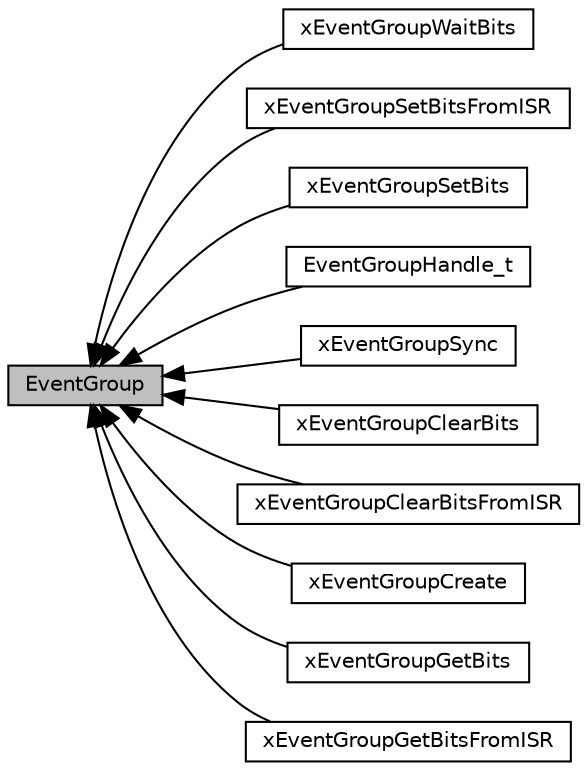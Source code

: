 digraph "EventGroup"
{
  edge [fontname="Helvetica",fontsize="10",labelfontname="Helvetica",labelfontsize="10"];
  node [fontname="Helvetica",fontsize="10",shape=record];
  rankdir=LR;
  Node3 [label="xEventGroupWaitBits",height=0.2,width=0.4,color="black", fillcolor="white", style="filled",URL="$group__x_event_group_wait_bits.html",tooltip="event_groups.h "];
  Node7 [label="xEventGroupSetBitsFromISR",height=0.2,width=0.4,color="black", fillcolor="white", style="filled",URL="$group__x_event_group_set_bits_from_i_s_r.html",tooltip="event_groups.h "];
  Node6 [label="xEventGroupSetBits",height=0.2,width=0.4,color="black", fillcolor="white", style="filled",URL="$group__x_event_group_set_bits.html",tooltip="event_groups.h "];
  Node1 [label="EventGroupHandle_t",height=0.2,width=0.4,color="black", fillcolor="white", style="filled",URL="$group___event_group_handle__t.html",tooltip="event_groups.h "];
  Node8 [label="xEventGroupSync",height=0.2,width=0.4,color="black", fillcolor="white", style="filled",URL="$group__x_event_group_sync.html",tooltip="event_groups.h "];
  Node4 [label="xEventGroupClearBits",height=0.2,width=0.4,color="black", fillcolor="white", style="filled",URL="$group__x_event_group_clear_bits.html",tooltip="event_groups.h "];
  Node5 [label="xEventGroupClearBitsFromISR",height=0.2,width=0.4,color="black", fillcolor="white", style="filled",URL="$group__x_event_group_clear_bits_from_i_s_r.html",tooltip="event_groups.h "];
  Node2 [label="xEventGroupCreate",height=0.2,width=0.4,color="black", fillcolor="white", style="filled",URL="$group__x_event_group_create.html",tooltip="event_groups.h "];
  Node9 [label="xEventGroupGetBits",height=0.2,width=0.4,color="black", fillcolor="white", style="filled",URL="$group__x_event_group_get_bits.html",tooltip="event_groups.h "];
  Node0 [label="EventGroup",height=0.2,width=0.4,color="black", fillcolor="grey75", style="filled", fontcolor="black"];
  Node10 [label="xEventGroupGetBitsFromISR",height=0.2,width=0.4,color="black", fillcolor="white", style="filled",URL="$group__x_event_group_get_bits_from_i_s_r.html",tooltip="event_groups.h "];
  Node0->Node1 [shape=plaintext, dir="back", style="solid"];
  Node0->Node2 [shape=plaintext, dir="back", style="solid"];
  Node0->Node3 [shape=plaintext, dir="back", style="solid"];
  Node0->Node4 [shape=plaintext, dir="back", style="solid"];
  Node0->Node5 [shape=plaintext, dir="back", style="solid"];
  Node0->Node6 [shape=plaintext, dir="back", style="solid"];
  Node0->Node7 [shape=plaintext, dir="back", style="solid"];
  Node0->Node8 [shape=plaintext, dir="back", style="solid"];
  Node0->Node9 [shape=plaintext, dir="back", style="solid"];
  Node0->Node10 [shape=plaintext, dir="back", style="solid"];
}
